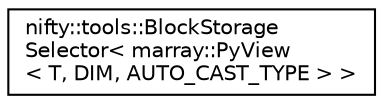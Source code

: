digraph "Graphical Class Hierarchy"
{
  edge [fontname="Helvetica",fontsize="10",labelfontname="Helvetica",labelfontsize="10"];
  node [fontname="Helvetica",fontsize="10",shape=record];
  rankdir="LR";
  Node1 [label="nifty::tools::BlockStorage\lSelector\< marray::PyView\l\< T, DIM, AUTO_CAST_TYPE \> \>",height=0.2,width=0.4,color="black", fillcolor="white", style="filled",URL="$structnifty_1_1tools_1_1BlockStorageSelector_3_01marray_1_1PyView_3_01T_00_01DIM_00_01AUTO__CAST__TYPE_01_4_01_4.html"];
}
